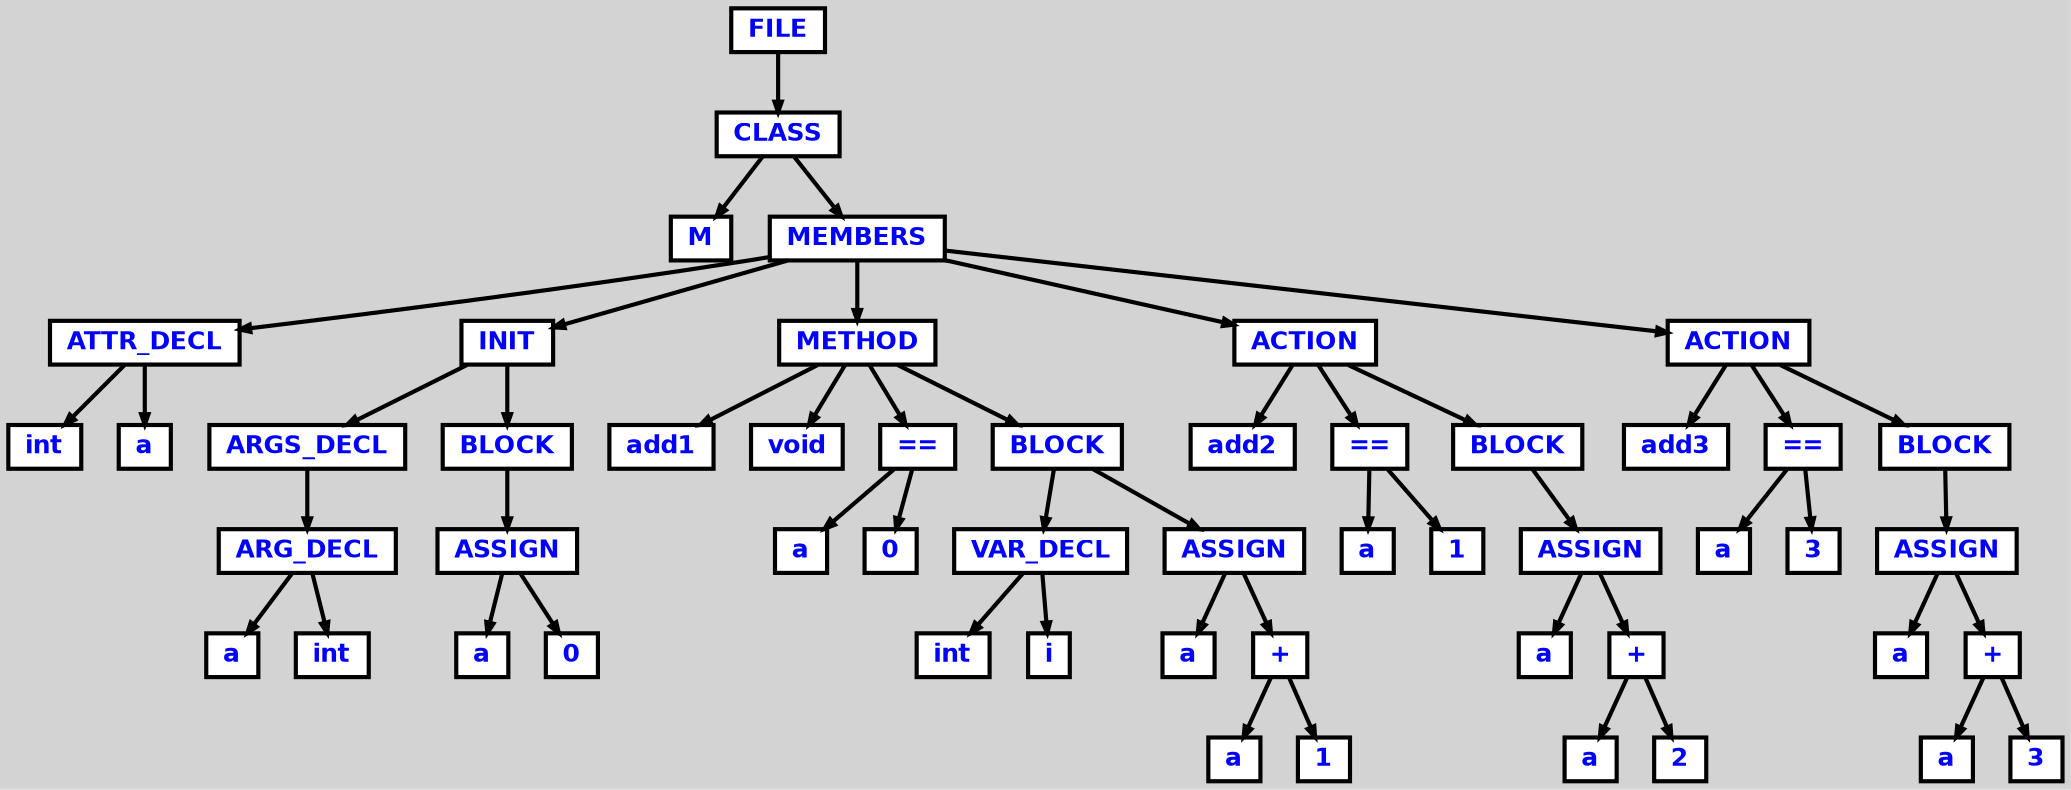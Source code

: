 digraph {

	ordering=out;
	ranksep=.4;
	bgcolor="lightgrey"; node [shape=box, fixedsize=false, fontsize=12, fontname="Helvetica-bold", fontcolor="blue"
		width=.25, height=.25, color="black", fillcolor="white", style="filled, solid, bold"];
	edge [arrowsize=.5, color="black", style="bold"]

  n0 [label="FILE"];
  n1 [label="CLASS"];
  n1 [label="CLASS"];
  n2 [label="M"];
  n3 [label="MEMBERS"];
  n3 [label="MEMBERS"];
  n4 [label="ATTR_DECL"];
  n4 [label="ATTR_DECL"];
  n5 [label="int"];
  n6 [label="a"];
  n7 [label="INIT"];
  n7 [label="INIT"];
  n8 [label="ARGS_DECL"];
  n8 [label="ARGS_DECL"];
  n9 [label="ARG_DECL"];
  n9 [label="ARG_DECL"];
  n10 [label="a"];
  n11 [label="int"];
  n12 [label="BLOCK"];
  n12 [label="BLOCK"];
  n13 [label="ASSIGN"];
  n13 [label="ASSIGN"];
  n14 [label="a"];
  n15 [label="0"];
  n16 [label="METHOD"];
  n16 [label="METHOD"];
  n17 [label="add1"];
  n18 [label="void"];
  n19 [label="=="];
  n19 [label="=="];
  n20 [label="a"];
  n21 [label="0"];
  n22 [label="BLOCK"];
  n22 [label="BLOCK"];
  n23 [label="VAR_DECL"];
  n23 [label="VAR_DECL"];
  n24 [label="int"];
  n25 [label="i"];
  n26 [label="ASSIGN"];
  n26 [label="ASSIGN"];
  n27 [label="a"];
  n28 [label="+"];
  n28 [label="+"];
  n29 [label="a"];
  n30 [label="1"];
  n31 [label="ACTION"];
  n31 [label="ACTION"];
  n32 [label="add2"];
  n33 [label="=="];
  n33 [label="=="];
  n34 [label="a"];
  n35 [label="1"];
  n36 [label="BLOCK"];
  n36 [label="BLOCK"];
  n37 [label="ASSIGN"];
  n37 [label="ASSIGN"];
  n38 [label="a"];
  n39 [label="+"];
  n39 [label="+"];
  n40 [label="a"];
  n41 [label="2"];
  n42 [label="ACTION"];
  n42 [label="ACTION"];
  n43 [label="add3"];
  n44 [label="=="];
  n44 [label="=="];
  n45 [label="a"];
  n46 [label="3"];
  n47 [label="BLOCK"];
  n47 [label="BLOCK"];
  n48 [label="ASSIGN"];
  n48 [label="ASSIGN"];
  n49 [label="a"];
  n50 [label="+"];
  n50 [label="+"];
  n51 [label="a"];
  n52 [label="3"];

  n0 -> n1 // "FILE" -> "CLASS"
  n1 -> n2 // "CLASS" -> "M"
  n1 -> n3 // "CLASS" -> "MEMBERS"
  n3 -> n4 // "MEMBERS" -> "ATTR_DECL"
  n4 -> n5 // "ATTR_DECL" -> "int"
  n4 -> n6 // "ATTR_DECL" -> "a"
  n3 -> n7 // "MEMBERS" -> "INIT"
  n7 -> n8 // "INIT" -> "ARGS_DECL"
  n8 -> n9 // "ARGS_DECL" -> "ARG_DECL"
  n9 -> n10 // "ARG_DECL" -> "a"
  n9 -> n11 // "ARG_DECL" -> "int"
  n7 -> n12 // "INIT" -> "BLOCK"
  n12 -> n13 // "BLOCK" -> "ASSIGN"
  n13 -> n14 // "ASSIGN" -> "a"
  n13 -> n15 // "ASSIGN" -> "0"
  n3 -> n16 // "MEMBERS" -> "METHOD"
  n16 -> n17 // "METHOD" -> "add1"
  n16 -> n18 // "METHOD" -> "void"
  n16 -> n19 // "METHOD" -> "=="
  n19 -> n20 // "==" -> "a"
  n19 -> n21 // "==" -> "0"
  n16 -> n22 // "METHOD" -> "BLOCK"
  n22 -> n23 // "BLOCK" -> "VAR_DECL"
  n23 -> n24 // "VAR_DECL" -> "int"
  n23 -> n25 // "VAR_DECL" -> "i"
  n22 -> n26 // "BLOCK" -> "ASSIGN"
  n26 -> n27 // "ASSIGN" -> "a"
  n26 -> n28 // "ASSIGN" -> "+"
  n28 -> n29 // "+" -> "a"
  n28 -> n30 // "+" -> "1"
  n3 -> n31 // "MEMBERS" -> "ACTION"
  n31 -> n32 // "ACTION" -> "add2"
  n31 -> n33 // "ACTION" -> "=="
  n33 -> n34 // "==" -> "a"
  n33 -> n35 // "==" -> "1"
  n31 -> n36 // "ACTION" -> "BLOCK"
  n36 -> n37 // "BLOCK" -> "ASSIGN"
  n37 -> n38 // "ASSIGN" -> "a"
  n37 -> n39 // "ASSIGN" -> "+"
  n39 -> n40 // "+" -> "a"
  n39 -> n41 // "+" -> "2"
  n3 -> n42 // "MEMBERS" -> "ACTION"
  n42 -> n43 // "ACTION" -> "add3"
  n42 -> n44 // "ACTION" -> "=="
  n44 -> n45 // "==" -> "a"
  n44 -> n46 // "==" -> "3"
  n42 -> n47 // "ACTION" -> "BLOCK"
  n47 -> n48 // "BLOCK" -> "ASSIGN"
  n48 -> n49 // "ASSIGN" -> "a"
  n48 -> n50 // "ASSIGN" -> "+"
  n50 -> n51 // "+" -> "a"
  n50 -> n52 // "+" -> "3"

}
